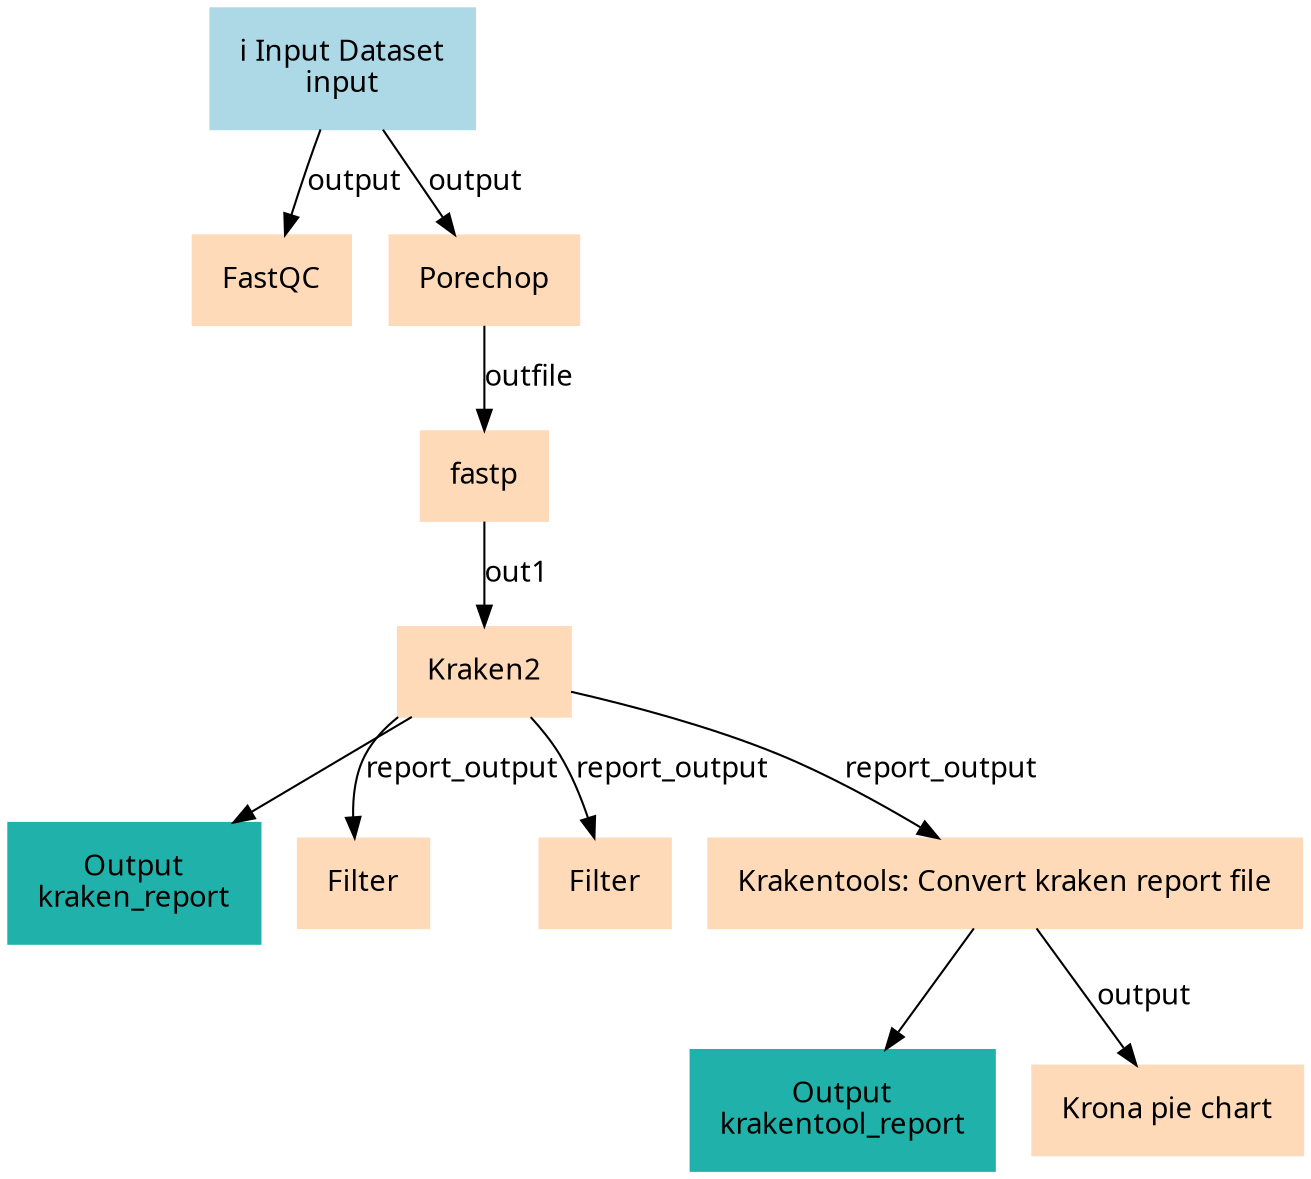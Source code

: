 digraph main {
  node [fontname="Atkinson Hyperlegible", shape=box, color=white,style=filled,color=peachpuff,margin="0.2,0.2"];
  edge [fontname="Atkinson Hyperlegible"];
  0[color=lightblue,label="ℹ️ Input Dataset\ninput"]
  1[label="FastQC"]
  0 -> 1 [label="output"]
  2[label="Porechop"]
  0 -> 2 [label="output"]
  3[label="fastp"]
  2 -> 3 [label="outfile"]
  4[label="Kraken2"]
  3 -> 4 [label="out1"]
  k14c11b61f7374eacbf886a4aa3c5cb68[color=lightseagreen,label="Output\nkraken_report"]
  4 -> k14c11b61f7374eacbf886a4aa3c5cb68
  5[label="Filter"]
  4 -> 5 [label="report_output"]
  6[label="Filter"]
  4 -> 6 [label="report_output"]
  7[label="Krakentools: Convert kraken report file"]
  4 -> 7 [label="report_output"]
  k9b2d0155010c4a35ac87b80cc35ba4f1[color=lightseagreen,label="Output\nkrakentool_report"]
  7 -> k9b2d0155010c4a35ac87b80cc35ba4f1
  8[label="Krona pie chart"]
  7 -> 8 [label="output"]
}